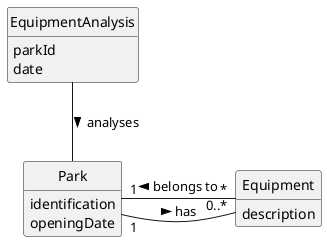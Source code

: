 
@startuml
skinparam monochrome true
skinparam packageStyle rectangle
skinparam shadowing false

'left to right direction

skinparam classAttributeIconSize 0

hide circle
hide methods

'title Domain Model

class Park {
    identification
    openingDate
}

class Equipment {
    description
}

class EquipmentAnalysis {
    parkId
    date
}

Park "1" - "0..*" Equipment : has >
Equipment "*" -- "1" Park : belongs to >
EquipmentAnalysis -- Park : analyses >
@enduml